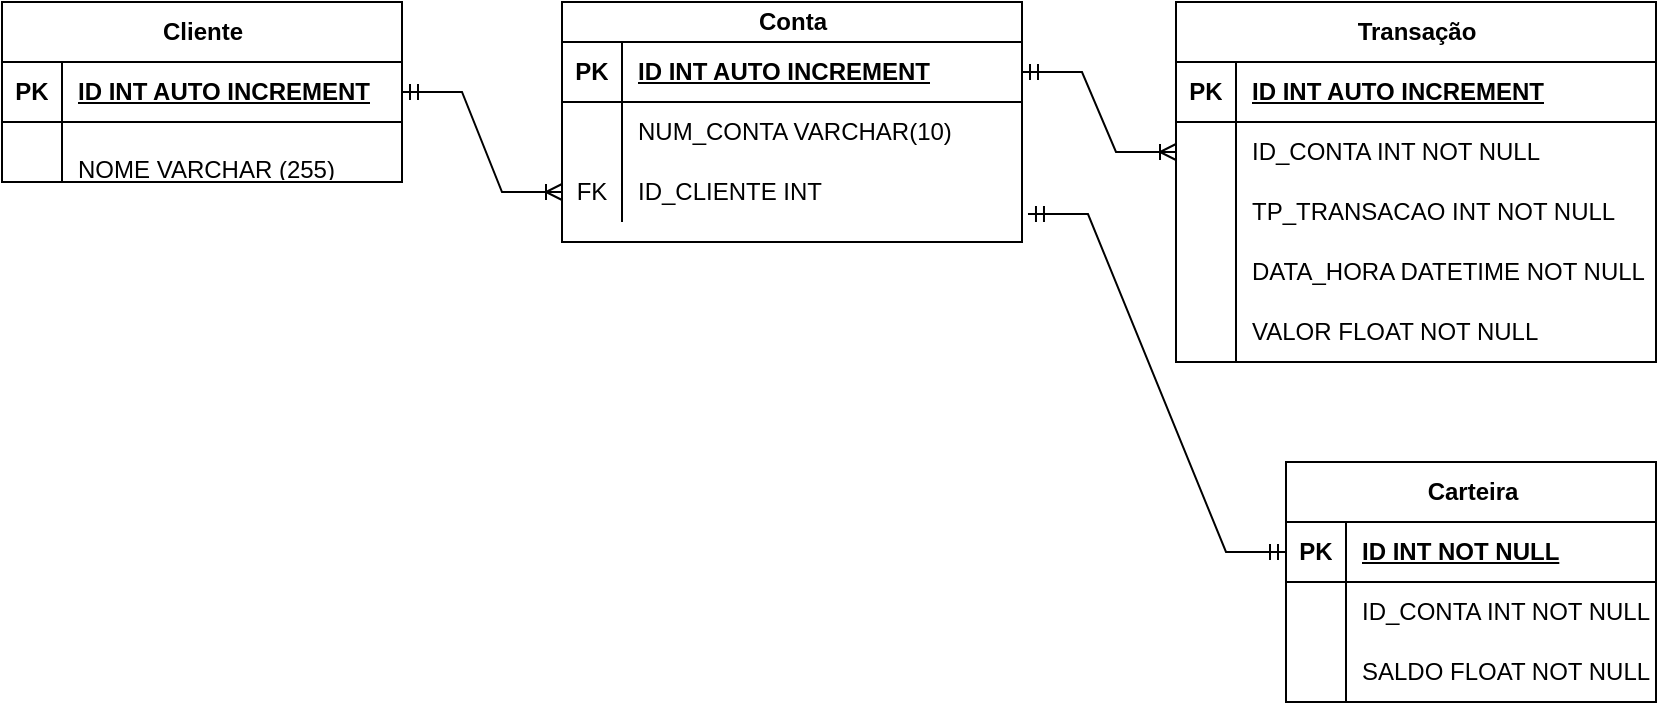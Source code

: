 <mxfile version="24.0.5" type="device">
  <diagram name="Página-1" id="O03179zWOg8MgEvpfyI0">
    <mxGraphModel dx="1434" dy="778" grid="1" gridSize="10" guides="1" tooltips="1" connect="1" arrows="1" fold="1" page="1" pageScale="1" pageWidth="827" pageHeight="1169" math="0" shadow="0">
      <root>
        <mxCell id="0" />
        <mxCell id="1" parent="0" />
        <mxCell id="zgIwTTYzZv442x1T13sC-2" value="Cliente" style="shape=table;startSize=30;container=1;collapsible=1;childLayout=tableLayout;fixedRows=1;rowLines=0;fontStyle=1;align=center;resizeLast=1;html=1;" vertex="1" parent="1">
          <mxGeometry width="200" height="90" as="geometry">
            <mxRectangle width="80" height="30" as="alternateBounds" />
          </mxGeometry>
        </mxCell>
        <mxCell id="zgIwTTYzZv442x1T13sC-3" value="" style="shape=tableRow;horizontal=0;startSize=0;swimlaneHead=0;swimlaneBody=0;fillColor=none;collapsible=0;dropTarget=0;points=[[0,0.5],[1,0.5]];portConstraint=eastwest;top=0;left=0;right=0;bottom=1;" vertex="1" parent="zgIwTTYzZv442x1T13sC-2">
          <mxGeometry y="30" width="200" height="30" as="geometry" />
        </mxCell>
        <mxCell id="zgIwTTYzZv442x1T13sC-4" value="PK" style="shape=partialRectangle;connectable=0;fillColor=none;top=0;left=0;bottom=0;right=0;fontStyle=1;overflow=hidden;whiteSpace=wrap;html=1;" vertex="1" parent="zgIwTTYzZv442x1T13sC-3">
          <mxGeometry width="30" height="30" as="geometry">
            <mxRectangle width="30" height="30" as="alternateBounds" />
          </mxGeometry>
        </mxCell>
        <mxCell id="zgIwTTYzZv442x1T13sC-5" value="ID INT AUTO INCREMENT" style="shape=partialRectangle;connectable=0;fillColor=none;top=0;left=0;bottom=0;right=0;align=left;spacingLeft=6;fontStyle=5;overflow=hidden;whiteSpace=wrap;html=1;" vertex="1" parent="zgIwTTYzZv442x1T13sC-3">
          <mxGeometry x="30" width="170" height="30" as="geometry">
            <mxRectangle width="170" height="30" as="alternateBounds" />
          </mxGeometry>
        </mxCell>
        <mxCell id="zgIwTTYzZv442x1T13sC-6" value="" style="shape=tableRow;horizontal=0;startSize=0;swimlaneHead=0;swimlaneBody=0;fillColor=none;collapsible=0;dropTarget=0;points=[[0,0.5],[1,0.5]];portConstraint=eastwest;top=0;left=0;right=0;bottom=0;" vertex="1" parent="zgIwTTYzZv442x1T13sC-2">
          <mxGeometry y="60" width="200" height="30" as="geometry" />
        </mxCell>
        <mxCell id="zgIwTTYzZv442x1T13sC-7" value="" style="shape=partialRectangle;connectable=0;fillColor=none;top=0;left=0;bottom=0;right=0;editable=1;overflow=hidden;whiteSpace=wrap;html=1;" vertex="1" parent="zgIwTTYzZv442x1T13sC-6">
          <mxGeometry width="30" height="30" as="geometry">
            <mxRectangle width="30" height="30" as="alternateBounds" />
          </mxGeometry>
        </mxCell>
        <mxCell id="zgIwTTYzZv442x1T13sC-8" value="&lt;div&gt;&lt;br&gt;&lt;/div&gt;&lt;div&gt;NOME VARCHAR (255)&lt;/div&gt;" style="shape=partialRectangle;connectable=0;fillColor=none;top=0;left=0;bottom=0;right=0;align=left;spacingLeft=6;overflow=hidden;whiteSpace=wrap;html=1;" vertex="1" parent="zgIwTTYzZv442x1T13sC-6">
          <mxGeometry x="30" width="170" height="30" as="geometry">
            <mxRectangle width="170" height="30" as="alternateBounds" />
          </mxGeometry>
        </mxCell>
        <mxCell id="zgIwTTYzZv442x1T13sC-18" value="Conta" style="shape=table;startSize=20;container=1;collapsible=1;childLayout=tableLayout;fixedRows=1;rowLines=0;fontStyle=1;align=center;resizeLast=1;html=1;" vertex="1" parent="1">
          <mxGeometry x="280" width="230" height="120" as="geometry" />
        </mxCell>
        <mxCell id="zgIwTTYzZv442x1T13sC-19" value="" style="shape=tableRow;horizontal=0;startSize=0;swimlaneHead=0;swimlaneBody=0;fillColor=none;collapsible=0;dropTarget=0;points=[[0,0.5],[1,0.5]];portConstraint=eastwest;top=0;left=0;right=0;bottom=1;" vertex="1" parent="zgIwTTYzZv442x1T13sC-18">
          <mxGeometry y="20" width="230" height="30" as="geometry" />
        </mxCell>
        <mxCell id="zgIwTTYzZv442x1T13sC-20" value="PK" style="shape=partialRectangle;connectable=0;fillColor=none;top=0;left=0;bottom=0;right=0;fontStyle=1;overflow=hidden;whiteSpace=wrap;html=1;" vertex="1" parent="zgIwTTYzZv442x1T13sC-19">
          <mxGeometry width="30" height="30" as="geometry">
            <mxRectangle width="30" height="30" as="alternateBounds" />
          </mxGeometry>
        </mxCell>
        <mxCell id="zgIwTTYzZv442x1T13sC-21" value="ID INT AUTO INCREMENT" style="shape=partialRectangle;connectable=0;fillColor=none;top=0;left=0;bottom=0;right=0;align=left;spacingLeft=6;fontStyle=5;overflow=hidden;whiteSpace=wrap;html=1;" vertex="1" parent="zgIwTTYzZv442x1T13sC-19">
          <mxGeometry x="30" width="200" height="30" as="geometry">
            <mxRectangle width="200" height="30" as="alternateBounds" />
          </mxGeometry>
        </mxCell>
        <mxCell id="zgIwTTYzZv442x1T13sC-22" value="" style="shape=tableRow;horizontal=0;startSize=0;swimlaneHead=0;swimlaneBody=0;fillColor=none;collapsible=0;dropTarget=0;points=[[0,0.5],[1,0.5]];portConstraint=eastwest;top=0;left=0;right=0;bottom=0;" vertex="1" parent="zgIwTTYzZv442x1T13sC-18">
          <mxGeometry y="50" width="230" height="30" as="geometry" />
        </mxCell>
        <mxCell id="zgIwTTYzZv442x1T13sC-23" value="" style="shape=partialRectangle;connectable=0;fillColor=none;top=0;left=0;bottom=0;right=0;editable=1;overflow=hidden;whiteSpace=wrap;html=1;" vertex="1" parent="zgIwTTYzZv442x1T13sC-22">
          <mxGeometry width="30" height="30" as="geometry">
            <mxRectangle width="30" height="30" as="alternateBounds" />
          </mxGeometry>
        </mxCell>
        <mxCell id="zgIwTTYzZv442x1T13sC-24" value="NUM_CONTA VARCHAR(10)" style="shape=partialRectangle;connectable=0;fillColor=none;top=0;left=0;bottom=0;right=0;align=left;spacingLeft=6;overflow=hidden;whiteSpace=wrap;html=1;" vertex="1" parent="zgIwTTYzZv442x1T13sC-22">
          <mxGeometry x="30" width="200" height="30" as="geometry">
            <mxRectangle width="200" height="30" as="alternateBounds" />
          </mxGeometry>
        </mxCell>
        <mxCell id="zgIwTTYzZv442x1T13sC-25" value="" style="shape=tableRow;horizontal=0;startSize=0;swimlaneHead=0;swimlaneBody=0;fillColor=none;collapsible=0;dropTarget=0;points=[[0,0.5],[1,0.5]];portConstraint=eastwest;top=0;left=0;right=0;bottom=0;" vertex="1" parent="zgIwTTYzZv442x1T13sC-18">
          <mxGeometry y="80" width="230" height="30" as="geometry" />
        </mxCell>
        <mxCell id="zgIwTTYzZv442x1T13sC-26" value="FK" style="shape=partialRectangle;connectable=0;fillColor=none;top=0;left=0;bottom=0;right=0;editable=1;overflow=hidden;whiteSpace=wrap;html=1;" vertex="1" parent="zgIwTTYzZv442x1T13sC-25">
          <mxGeometry width="30" height="30" as="geometry">
            <mxRectangle width="30" height="30" as="alternateBounds" />
          </mxGeometry>
        </mxCell>
        <mxCell id="zgIwTTYzZv442x1T13sC-27" value="ID_CLIENTE INT" style="shape=partialRectangle;connectable=0;fillColor=none;top=0;left=0;bottom=0;right=0;align=left;spacingLeft=6;overflow=hidden;whiteSpace=wrap;html=1;" vertex="1" parent="zgIwTTYzZv442x1T13sC-25">
          <mxGeometry x="30" width="200" height="30" as="geometry">
            <mxRectangle width="200" height="30" as="alternateBounds" />
          </mxGeometry>
        </mxCell>
        <mxCell id="zgIwTTYzZv442x1T13sC-32" value="" style="edgeStyle=entityRelationEdgeStyle;fontSize=12;html=1;endArrow=ERoneToMany;startArrow=ERmandOne;rounded=0;exitX=1;exitY=0.5;exitDx=0;exitDy=0;entryX=0;entryY=0.5;entryDx=0;entryDy=0;" edge="1" parent="1" source="zgIwTTYzZv442x1T13sC-3" target="zgIwTTYzZv442x1T13sC-25">
          <mxGeometry width="100" height="100" relative="1" as="geometry">
            <mxPoint x="200" y="60.0" as="sourcePoint" />
            <mxPoint x="376" y="75.99" as="targetPoint" />
            <Array as="points">
              <mxPoint x="36" y="50.99" />
              <mxPoint x="176" y="140.99" />
              <mxPoint x="116" y="150.99" />
            </Array>
          </mxGeometry>
        </mxCell>
        <mxCell id="zgIwTTYzZv442x1T13sC-34" value="Transação" style="shape=table;startSize=30;container=1;collapsible=1;childLayout=tableLayout;fixedRows=1;rowLines=0;fontStyle=1;align=center;resizeLast=1;html=1;" vertex="1" parent="1">
          <mxGeometry x="587" width="240" height="180" as="geometry" />
        </mxCell>
        <mxCell id="zgIwTTYzZv442x1T13sC-35" value="" style="shape=tableRow;horizontal=0;startSize=0;swimlaneHead=0;swimlaneBody=0;fillColor=none;collapsible=0;dropTarget=0;points=[[0,0.5],[1,0.5]];portConstraint=eastwest;top=0;left=0;right=0;bottom=1;" vertex="1" parent="zgIwTTYzZv442x1T13sC-34">
          <mxGeometry y="30" width="240" height="30" as="geometry" />
        </mxCell>
        <mxCell id="zgIwTTYzZv442x1T13sC-36" value="PK" style="shape=partialRectangle;connectable=0;fillColor=none;top=0;left=0;bottom=0;right=0;fontStyle=1;overflow=hidden;whiteSpace=wrap;html=1;" vertex="1" parent="zgIwTTYzZv442x1T13sC-35">
          <mxGeometry width="30" height="30" as="geometry">
            <mxRectangle width="30" height="30" as="alternateBounds" />
          </mxGeometry>
        </mxCell>
        <mxCell id="zgIwTTYzZv442x1T13sC-37" value="ID INT AUTO INCREMENT" style="shape=partialRectangle;connectable=0;fillColor=none;top=0;left=0;bottom=0;right=0;align=left;spacingLeft=6;fontStyle=5;overflow=hidden;whiteSpace=wrap;html=1;" vertex="1" parent="zgIwTTYzZv442x1T13sC-35">
          <mxGeometry x="30" width="210" height="30" as="geometry">
            <mxRectangle width="210" height="30" as="alternateBounds" />
          </mxGeometry>
        </mxCell>
        <mxCell id="zgIwTTYzZv442x1T13sC-38" value="" style="shape=tableRow;horizontal=0;startSize=0;swimlaneHead=0;swimlaneBody=0;fillColor=none;collapsible=0;dropTarget=0;points=[[0,0.5],[1,0.5]];portConstraint=eastwest;top=0;left=0;right=0;bottom=0;" vertex="1" parent="zgIwTTYzZv442x1T13sC-34">
          <mxGeometry y="60" width="240" height="30" as="geometry" />
        </mxCell>
        <mxCell id="zgIwTTYzZv442x1T13sC-39" value="" style="shape=partialRectangle;connectable=0;fillColor=none;top=0;left=0;bottom=0;right=0;editable=1;overflow=hidden;whiteSpace=wrap;html=1;" vertex="1" parent="zgIwTTYzZv442x1T13sC-38">
          <mxGeometry width="30" height="30" as="geometry">
            <mxRectangle width="30" height="30" as="alternateBounds" />
          </mxGeometry>
        </mxCell>
        <mxCell id="zgIwTTYzZv442x1T13sC-40" value="ID_CONTA INT NOT NULL" style="shape=partialRectangle;connectable=0;fillColor=none;top=0;left=0;bottom=0;right=0;align=left;spacingLeft=6;overflow=hidden;whiteSpace=wrap;html=1;" vertex="1" parent="zgIwTTYzZv442x1T13sC-38">
          <mxGeometry x="30" width="210" height="30" as="geometry">
            <mxRectangle width="210" height="30" as="alternateBounds" />
          </mxGeometry>
        </mxCell>
        <mxCell id="zgIwTTYzZv442x1T13sC-41" value="" style="shape=tableRow;horizontal=0;startSize=0;swimlaneHead=0;swimlaneBody=0;fillColor=none;collapsible=0;dropTarget=0;points=[[0,0.5],[1,0.5]];portConstraint=eastwest;top=0;left=0;right=0;bottom=0;" vertex="1" parent="zgIwTTYzZv442x1T13sC-34">
          <mxGeometry y="90" width="240" height="30" as="geometry" />
        </mxCell>
        <mxCell id="zgIwTTYzZv442x1T13sC-42" value="" style="shape=partialRectangle;connectable=0;fillColor=none;top=0;left=0;bottom=0;right=0;editable=1;overflow=hidden;whiteSpace=wrap;html=1;" vertex="1" parent="zgIwTTYzZv442x1T13sC-41">
          <mxGeometry width="30" height="30" as="geometry">
            <mxRectangle width="30" height="30" as="alternateBounds" />
          </mxGeometry>
        </mxCell>
        <mxCell id="zgIwTTYzZv442x1T13sC-43" value="TP_TRANSACAO INT NOT NULL" style="shape=partialRectangle;connectable=0;fillColor=none;top=0;left=0;bottom=0;right=0;align=left;spacingLeft=6;overflow=hidden;whiteSpace=wrap;html=1;" vertex="1" parent="zgIwTTYzZv442x1T13sC-41">
          <mxGeometry x="30" width="210" height="30" as="geometry">
            <mxRectangle width="210" height="30" as="alternateBounds" />
          </mxGeometry>
        </mxCell>
        <mxCell id="zgIwTTYzZv442x1T13sC-44" value="" style="shape=tableRow;horizontal=0;startSize=0;swimlaneHead=0;swimlaneBody=0;fillColor=none;collapsible=0;dropTarget=0;points=[[0,0.5],[1,0.5]];portConstraint=eastwest;top=0;left=0;right=0;bottom=0;" vertex="1" parent="zgIwTTYzZv442x1T13sC-34">
          <mxGeometry y="120" width="240" height="30" as="geometry" />
        </mxCell>
        <mxCell id="zgIwTTYzZv442x1T13sC-45" value="" style="shape=partialRectangle;connectable=0;fillColor=none;top=0;left=0;bottom=0;right=0;editable=1;overflow=hidden;whiteSpace=wrap;html=1;" vertex="1" parent="zgIwTTYzZv442x1T13sC-44">
          <mxGeometry width="30" height="30" as="geometry">
            <mxRectangle width="30" height="30" as="alternateBounds" />
          </mxGeometry>
        </mxCell>
        <mxCell id="zgIwTTYzZv442x1T13sC-46" value="DATA_HORA DATETIME NOT NULL&amp;nbsp;" style="shape=partialRectangle;connectable=0;fillColor=none;top=0;left=0;bottom=0;right=0;align=left;spacingLeft=6;overflow=hidden;whiteSpace=wrap;html=1;" vertex="1" parent="zgIwTTYzZv442x1T13sC-44">
          <mxGeometry x="30" width="210" height="30" as="geometry">
            <mxRectangle width="210" height="30" as="alternateBounds" />
          </mxGeometry>
        </mxCell>
        <mxCell id="zgIwTTYzZv442x1T13sC-47" value="" style="shape=tableRow;horizontal=0;startSize=0;swimlaneHead=0;swimlaneBody=0;fillColor=none;collapsible=0;dropTarget=0;points=[[0,0.5],[1,0.5]];portConstraint=eastwest;top=0;left=0;right=0;bottom=0;" vertex="1" parent="zgIwTTYzZv442x1T13sC-34">
          <mxGeometry y="150" width="240" height="30" as="geometry" />
        </mxCell>
        <mxCell id="zgIwTTYzZv442x1T13sC-48" value="" style="shape=partialRectangle;connectable=0;fillColor=none;top=0;left=0;bottom=0;right=0;editable=1;overflow=hidden;whiteSpace=wrap;html=1;" vertex="1" parent="zgIwTTYzZv442x1T13sC-47">
          <mxGeometry width="30" height="30" as="geometry">
            <mxRectangle width="30" height="30" as="alternateBounds" />
          </mxGeometry>
        </mxCell>
        <mxCell id="zgIwTTYzZv442x1T13sC-49" value="VALOR FLOAT NOT NULL" style="shape=partialRectangle;connectable=0;fillColor=none;top=0;left=0;bottom=0;right=0;align=left;spacingLeft=6;overflow=hidden;whiteSpace=wrap;html=1;" vertex="1" parent="zgIwTTYzZv442x1T13sC-47">
          <mxGeometry x="30" width="210" height="30" as="geometry">
            <mxRectangle width="210" height="30" as="alternateBounds" />
          </mxGeometry>
        </mxCell>
        <mxCell id="zgIwTTYzZv442x1T13sC-51" value="" style="edgeStyle=entityRelationEdgeStyle;fontSize=12;html=1;endArrow=ERoneToMany;startArrow=ERmandOne;rounded=0;exitX=1;exitY=0.5;exitDx=0;exitDy=0;entryX=0;entryY=0.5;entryDx=0;entryDy=0;" edge="1" parent="1" source="zgIwTTYzZv442x1T13sC-19" target="zgIwTTYzZv442x1T13sC-38">
          <mxGeometry width="100" height="100" relative="1" as="geometry">
            <mxPoint x="380" y="170" as="sourcePoint" />
            <mxPoint x="510" y="170" as="targetPoint" />
            <Array as="points">
              <mxPoint x="220" y="380" />
              <mxPoint x="420" y="210" />
              <mxPoint x="430" y="210" />
              <mxPoint x="480" y="220" />
              <mxPoint x="320" y="310" />
              <mxPoint x="250" y="410" />
            </Array>
          </mxGeometry>
        </mxCell>
        <mxCell id="zgIwTTYzZv442x1T13sC-52" value="Carteira" style="shape=table;startSize=30;container=1;collapsible=1;childLayout=tableLayout;fixedRows=1;rowLines=0;fontStyle=1;align=center;resizeLast=1;html=1;" vertex="1" parent="1">
          <mxGeometry x="642" y="230" width="185" height="120" as="geometry" />
        </mxCell>
        <mxCell id="zgIwTTYzZv442x1T13sC-53" value="" style="shape=tableRow;horizontal=0;startSize=0;swimlaneHead=0;swimlaneBody=0;fillColor=none;collapsible=0;dropTarget=0;points=[[0,0.5],[1,0.5]];portConstraint=eastwest;top=0;left=0;right=0;bottom=1;" vertex="1" parent="zgIwTTYzZv442x1T13sC-52">
          <mxGeometry y="30" width="185" height="30" as="geometry" />
        </mxCell>
        <mxCell id="zgIwTTYzZv442x1T13sC-54" value="PK" style="shape=partialRectangle;connectable=0;fillColor=none;top=0;left=0;bottom=0;right=0;fontStyle=1;overflow=hidden;whiteSpace=wrap;html=1;" vertex="1" parent="zgIwTTYzZv442x1T13sC-53">
          <mxGeometry width="30" height="30" as="geometry">
            <mxRectangle width="30" height="30" as="alternateBounds" />
          </mxGeometry>
        </mxCell>
        <mxCell id="zgIwTTYzZv442x1T13sC-55" value="ID INT NOT NULL" style="shape=partialRectangle;connectable=0;fillColor=none;top=0;left=0;bottom=0;right=0;align=left;spacingLeft=6;fontStyle=5;overflow=hidden;whiteSpace=wrap;html=1;" vertex="1" parent="zgIwTTYzZv442x1T13sC-53">
          <mxGeometry x="30" width="155" height="30" as="geometry">
            <mxRectangle width="155" height="30" as="alternateBounds" />
          </mxGeometry>
        </mxCell>
        <mxCell id="zgIwTTYzZv442x1T13sC-56" value="" style="shape=tableRow;horizontal=0;startSize=0;swimlaneHead=0;swimlaneBody=0;fillColor=none;collapsible=0;dropTarget=0;points=[[0,0.5],[1,0.5]];portConstraint=eastwest;top=0;left=0;right=0;bottom=0;" vertex="1" parent="zgIwTTYzZv442x1T13sC-52">
          <mxGeometry y="60" width="185" height="30" as="geometry" />
        </mxCell>
        <mxCell id="zgIwTTYzZv442x1T13sC-57" value="" style="shape=partialRectangle;connectable=0;fillColor=none;top=0;left=0;bottom=0;right=0;editable=1;overflow=hidden;whiteSpace=wrap;html=1;" vertex="1" parent="zgIwTTYzZv442x1T13sC-56">
          <mxGeometry width="30" height="30" as="geometry">
            <mxRectangle width="30" height="30" as="alternateBounds" />
          </mxGeometry>
        </mxCell>
        <mxCell id="zgIwTTYzZv442x1T13sC-58" value="ID_CONTA INT NOT NULL" style="shape=partialRectangle;connectable=0;fillColor=none;top=0;left=0;bottom=0;right=0;align=left;spacingLeft=6;overflow=hidden;whiteSpace=wrap;html=1;" vertex="1" parent="zgIwTTYzZv442x1T13sC-56">
          <mxGeometry x="30" width="155" height="30" as="geometry">
            <mxRectangle width="155" height="30" as="alternateBounds" />
          </mxGeometry>
        </mxCell>
        <mxCell id="zgIwTTYzZv442x1T13sC-59" value="" style="shape=tableRow;horizontal=0;startSize=0;swimlaneHead=0;swimlaneBody=0;fillColor=none;collapsible=0;dropTarget=0;points=[[0,0.5],[1,0.5]];portConstraint=eastwest;top=0;left=0;right=0;bottom=0;" vertex="1" parent="zgIwTTYzZv442x1T13sC-52">
          <mxGeometry y="90" width="185" height="30" as="geometry" />
        </mxCell>
        <mxCell id="zgIwTTYzZv442x1T13sC-60" value="" style="shape=partialRectangle;connectable=0;fillColor=none;top=0;left=0;bottom=0;right=0;editable=1;overflow=hidden;whiteSpace=wrap;html=1;" vertex="1" parent="zgIwTTYzZv442x1T13sC-59">
          <mxGeometry width="30" height="30" as="geometry">
            <mxRectangle width="30" height="30" as="alternateBounds" />
          </mxGeometry>
        </mxCell>
        <mxCell id="zgIwTTYzZv442x1T13sC-61" value="SALDO FLOAT NOT NULL" style="shape=partialRectangle;connectable=0;fillColor=none;top=0;left=0;bottom=0;right=0;align=left;spacingLeft=6;overflow=hidden;whiteSpace=wrap;html=1;" vertex="1" parent="zgIwTTYzZv442x1T13sC-59">
          <mxGeometry x="30" width="155" height="30" as="geometry">
            <mxRectangle width="155" height="30" as="alternateBounds" />
          </mxGeometry>
        </mxCell>
        <mxCell id="zgIwTTYzZv442x1T13sC-309" value="" style="edgeStyle=entityRelationEdgeStyle;fontSize=12;html=1;endArrow=ERmandOne;startArrow=ERmandOne;rounded=0;entryX=1.013;entryY=0.867;entryDx=0;entryDy=0;exitX=0;exitY=0.5;exitDx=0;exitDy=0;entryPerimeter=0;" edge="1" parent="1" source="zgIwTTYzZv442x1T13sC-53" target="zgIwTTYzZv442x1T13sC-25">
          <mxGeometry width="100" height="100" relative="1" as="geometry">
            <mxPoint x="360" y="300" as="sourcePoint" />
            <mxPoint x="580" y="80" as="targetPoint" />
            <Array as="points">
              <mxPoint x="580" y="180" />
              <mxPoint x="550" y="230" />
            </Array>
          </mxGeometry>
        </mxCell>
      </root>
    </mxGraphModel>
  </diagram>
</mxfile>
